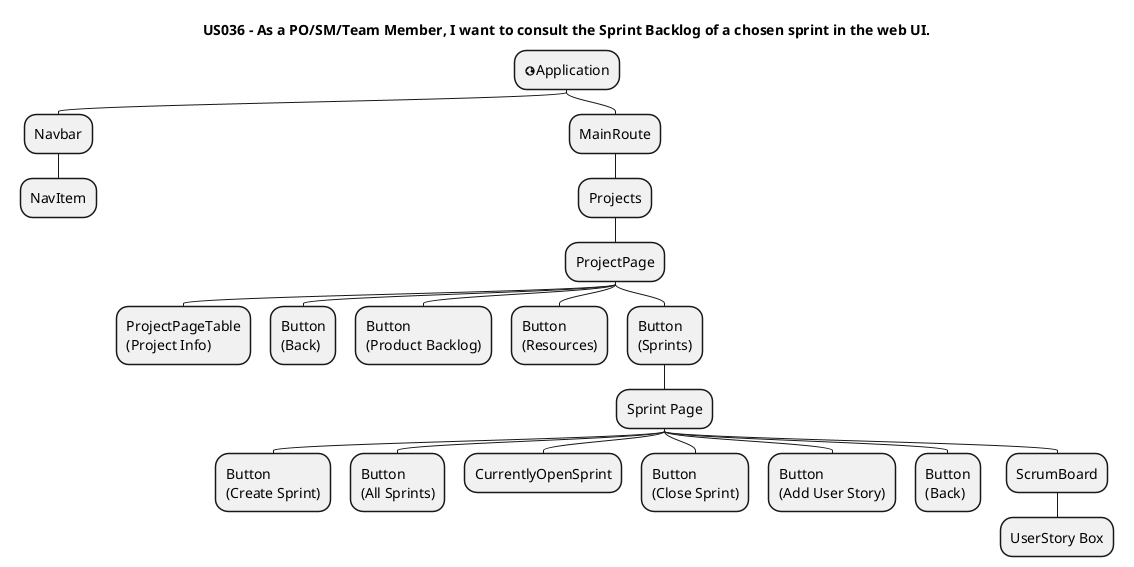 @startmindmap
'https://plantuml.com/mindmap-diagram

title US036 - As a PO/SM/Team Member, I want to consult the Sprint Backlog of a chosen sprint in the web UI.
top to bottom direction

* <&globe>Application
** Navbar
*** NavItem
** MainRoute
*** Projects
**** ProjectPage
***** ProjectPageTable\n(Project Info)
***** Button\n(Back)
***** Button\n(Product Backlog)
***** Button\n(Resources)
***** Button \n(Sprints)
****** Sprint Page
******* Button\n(Create Sprint)
******* Button\n(All Sprints)
******* CurrentlyOpenSprint
******* Button\n(Close Sprint)
******* Button\n(Add User Story)
******* Button\n(Back)
******* ScrumBoard
******** UserStory Box


@endmindmap
